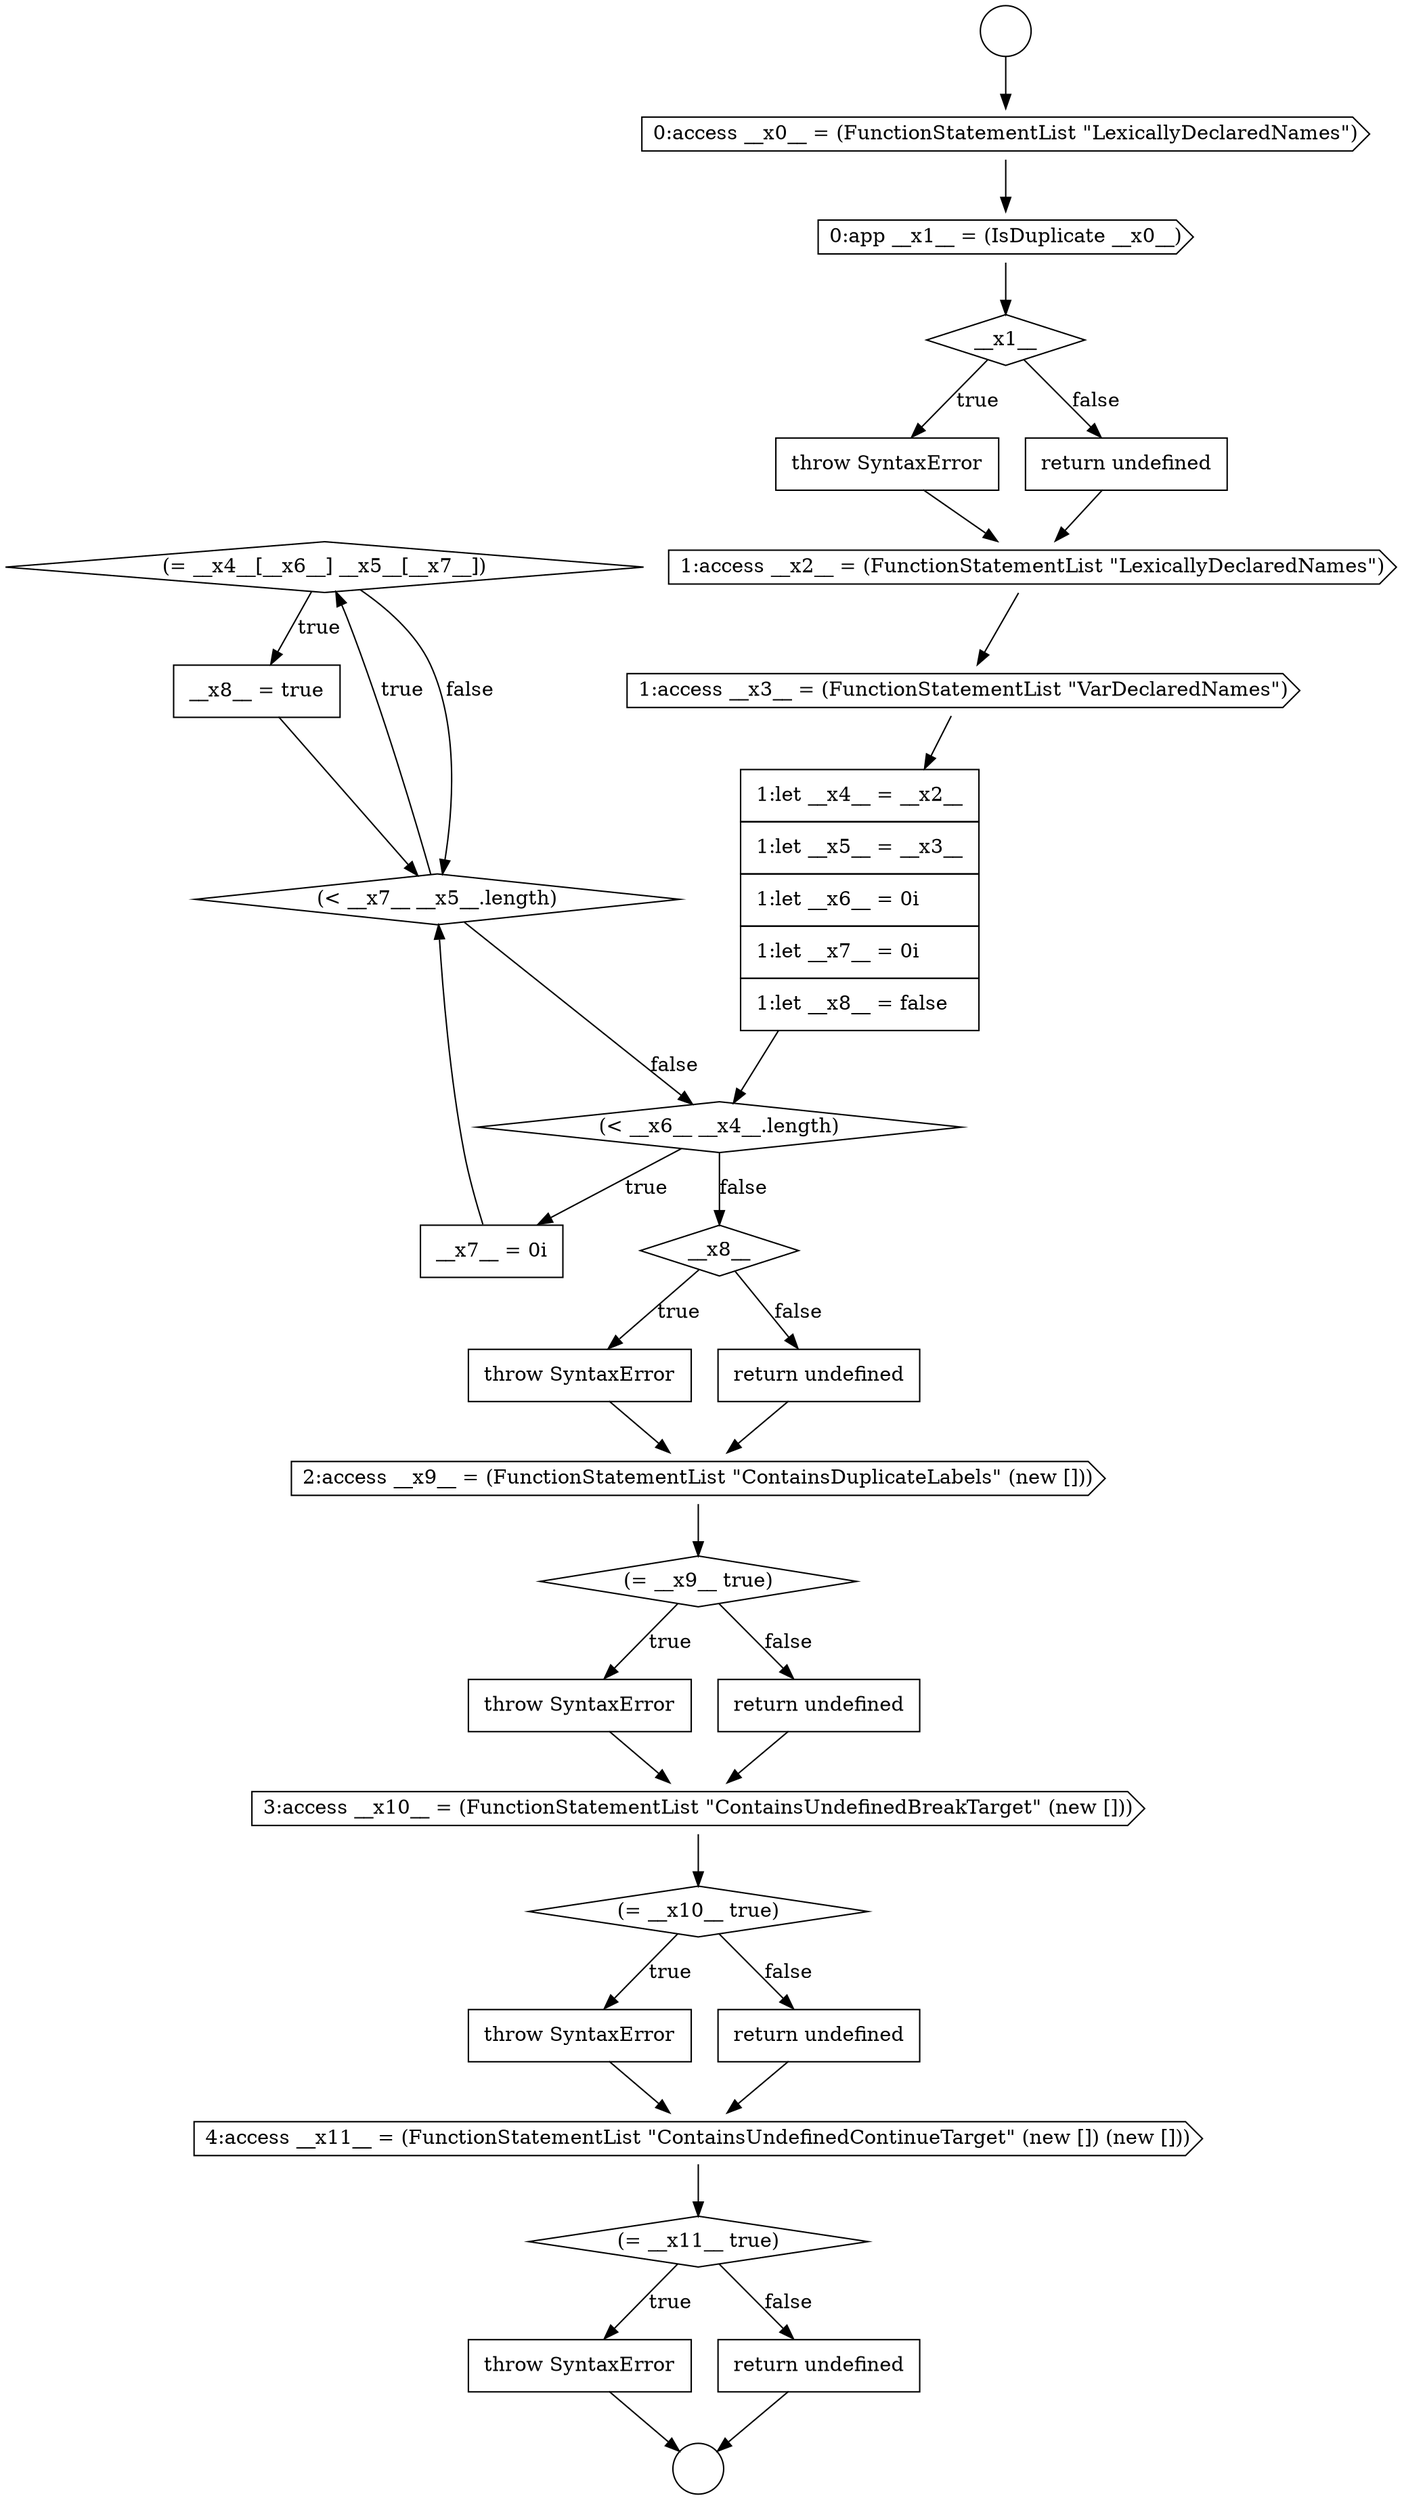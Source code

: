 digraph {
  node18536 [shape=diamond, label=<<font color="black">(= __x4__[__x6__] __x5__[__x7__])</font>> color="black" fillcolor="white" style=filled]
  node18531 [shape=cds, label=<<font color="black">1:access __x3__ = (FunctionStatementList &quot;VarDeclaredNames&quot;)</font>> color="black" fillcolor="white" style=filled]
  node18539 [shape=none, margin=0, label=<<font color="black">
    <table border="0" cellborder="1" cellspacing="0" cellpadding="10">
      <tr><td align="left">throw SyntaxError</td></tr>
    </table>
  </font>> color="black" fillcolor="white" style=filled]
  node18528 [shape=none, margin=0, label=<<font color="black">
    <table border="0" cellborder="1" cellspacing="0" cellpadding="10">
      <tr><td align="left">throw SyntaxError</td></tr>
    </table>
  </font>> color="black" fillcolor="white" style=filled]
  node18550 [shape=diamond, label=<<font color="black">(= __x11__ true)</font>> color="black" fillcolor="white" style=filled]
  node18545 [shape=cds, label=<<font color="black">3:access __x10__ = (FunctionStatementList &quot;ContainsUndefinedBreakTarget&quot; (new []))</font>> color="black" fillcolor="white" style=filled]
  node18540 [shape=none, margin=0, label=<<font color="black">
    <table border="0" cellborder="1" cellspacing="0" cellpadding="10">
      <tr><td align="left">return undefined</td></tr>
    </table>
  </font>> color="black" fillcolor="white" style=filled]
  node18551 [shape=none, margin=0, label=<<font color="black">
    <table border="0" cellborder="1" cellspacing="0" cellpadding="10">
      <tr><td align="left">throw SyntaxError</td></tr>
    </table>
  </font>> color="black" fillcolor="white" style=filled]
  node18541 [shape=cds, label=<<font color="black">2:access __x9__ = (FunctionStatementList &quot;ContainsDuplicateLabels&quot; (new []))</font>> color="black" fillcolor="white" style=filled]
  node18547 [shape=none, margin=0, label=<<font color="black">
    <table border="0" cellborder="1" cellspacing="0" cellpadding="10">
      <tr><td align="left">throw SyntaxError</td></tr>
    </table>
  </font>> color="black" fillcolor="white" style=filled]
  node18533 [shape=diamond, label=<<font color="black">(&lt; __x6__ __x4__.length)</font>> color="black" fillcolor="white" style=filled]
  node18549 [shape=cds, label=<<font color="black">4:access __x11__ = (FunctionStatementList &quot;ContainsUndefinedContinueTarget&quot; (new []) (new []))</font>> color="black" fillcolor="white" style=filled]
  node18546 [shape=diamond, label=<<font color="black">(= __x10__ true)</font>> color="black" fillcolor="white" style=filled]
  node18543 [shape=none, margin=0, label=<<font color="black">
    <table border="0" cellborder="1" cellspacing="0" cellpadding="10">
      <tr><td align="left">throw SyntaxError</td></tr>
    </table>
  </font>> color="black" fillcolor="white" style=filled]
  node18524 [shape=circle label=" " color="black" fillcolor="white" style=filled]
  node18535 [shape=diamond, label=<<font color="black">(&lt; __x7__ __x5__.length)</font>> color="black" fillcolor="white" style=filled]
  node18530 [shape=cds, label=<<font color="black">1:access __x2__ = (FunctionStatementList &quot;LexicallyDeclaredNames&quot;)</font>> color="black" fillcolor="white" style=filled]
  node18552 [shape=none, margin=0, label=<<font color="black">
    <table border="0" cellborder="1" cellspacing="0" cellpadding="10">
      <tr><td align="left">return undefined</td></tr>
    </table>
  </font>> color="black" fillcolor="white" style=filled]
  node18525 [shape=cds, label=<<font color="black">0:access __x0__ = (FunctionStatementList &quot;LexicallyDeclaredNames&quot;)</font>> color="black" fillcolor="white" style=filled]
  node18544 [shape=none, margin=0, label=<<font color="black">
    <table border="0" cellborder="1" cellspacing="0" cellpadding="10">
      <tr><td align="left">return undefined</td></tr>
    </table>
  </font>> color="black" fillcolor="white" style=filled]
  node18529 [shape=none, margin=0, label=<<font color="black">
    <table border="0" cellborder="1" cellspacing="0" cellpadding="10">
      <tr><td align="left">return undefined</td></tr>
    </table>
  </font>> color="black" fillcolor="white" style=filled]
  node18548 [shape=none, margin=0, label=<<font color="black">
    <table border="0" cellborder="1" cellspacing="0" cellpadding="10">
      <tr><td align="left">return undefined</td></tr>
    </table>
  </font>> color="black" fillcolor="white" style=filled]
  node18537 [shape=none, margin=0, label=<<font color="black">
    <table border="0" cellborder="1" cellspacing="0" cellpadding="10">
      <tr><td align="left">__x8__ = true</td></tr>
    </table>
  </font>> color="black" fillcolor="white" style=filled]
  node18526 [shape=cds, label=<<font color="black">0:app __x1__ = (IsDuplicate __x0__)</font>> color="black" fillcolor="white" style=filled]
  node18532 [shape=none, margin=0, label=<<font color="black">
    <table border="0" cellborder="1" cellspacing="0" cellpadding="10">
      <tr><td align="left">1:let __x4__ = __x2__</td></tr>
      <tr><td align="left">1:let __x5__ = __x3__</td></tr>
      <tr><td align="left">1:let __x6__ = 0i</td></tr>
      <tr><td align="left">1:let __x7__ = 0i</td></tr>
      <tr><td align="left">1:let __x8__ = false</td></tr>
    </table>
  </font>> color="black" fillcolor="white" style=filled]
  node18542 [shape=diamond, label=<<font color="black">(= __x9__ true)</font>> color="black" fillcolor="white" style=filled]
  node18527 [shape=diamond, label=<<font color="black">__x1__</font>> color="black" fillcolor="white" style=filled]
  node18538 [shape=diamond, label=<<font color="black">__x8__</font>> color="black" fillcolor="white" style=filled]
  node18534 [shape=none, margin=0, label=<<font color="black">
    <table border="0" cellborder="1" cellspacing="0" cellpadding="10">
      <tr><td align="left">__x7__ = 0i</td></tr>
    </table>
  </font>> color="black" fillcolor="white" style=filled]
  node18523 [shape=circle label=" " color="black" fillcolor="white" style=filled]
  node18535 -> node18536 [label=<<font color="black">true</font>> color="black"]
  node18535 -> node18533 [label=<<font color="black">false</font>> color="black"]
  node18544 -> node18545 [ color="black"]
  node18529 -> node18530 [ color="black"]
  node18547 -> node18549 [ color="black"]
  node18526 -> node18527 [ color="black"]
  node18530 -> node18531 [ color="black"]
  node18552 -> node18524 [ color="black"]
  node18549 -> node18550 [ color="black"]
  node18545 -> node18546 [ color="black"]
  node18537 -> node18535 [ color="black"]
  node18538 -> node18539 [label=<<font color="black">true</font>> color="black"]
  node18538 -> node18540 [label=<<font color="black">false</font>> color="black"]
  node18536 -> node18537 [label=<<font color="black">true</font>> color="black"]
  node18536 -> node18535 [label=<<font color="black">false</font>> color="black"]
  node18527 -> node18528 [label=<<font color="black">true</font>> color="black"]
  node18527 -> node18529 [label=<<font color="black">false</font>> color="black"]
  node18542 -> node18543 [label=<<font color="black">true</font>> color="black"]
  node18542 -> node18544 [label=<<font color="black">false</font>> color="black"]
  node18550 -> node18551 [label=<<font color="black">true</font>> color="black"]
  node18550 -> node18552 [label=<<font color="black">false</font>> color="black"]
  node18546 -> node18547 [label=<<font color="black">true</font>> color="black"]
  node18546 -> node18548 [label=<<font color="black">false</font>> color="black"]
  node18528 -> node18530 [ color="black"]
  node18534 -> node18535 [ color="black"]
  node18523 -> node18525 [ color="black"]
  node18525 -> node18526 [ color="black"]
  node18539 -> node18541 [ color="black"]
  node18540 -> node18541 [ color="black"]
  node18548 -> node18549 [ color="black"]
  node18541 -> node18542 [ color="black"]
  node18531 -> node18532 [ color="black"]
  node18533 -> node18534 [label=<<font color="black">true</font>> color="black"]
  node18533 -> node18538 [label=<<font color="black">false</font>> color="black"]
  node18532 -> node18533 [ color="black"]
  node18551 -> node18524 [ color="black"]
  node18543 -> node18545 [ color="black"]
}
